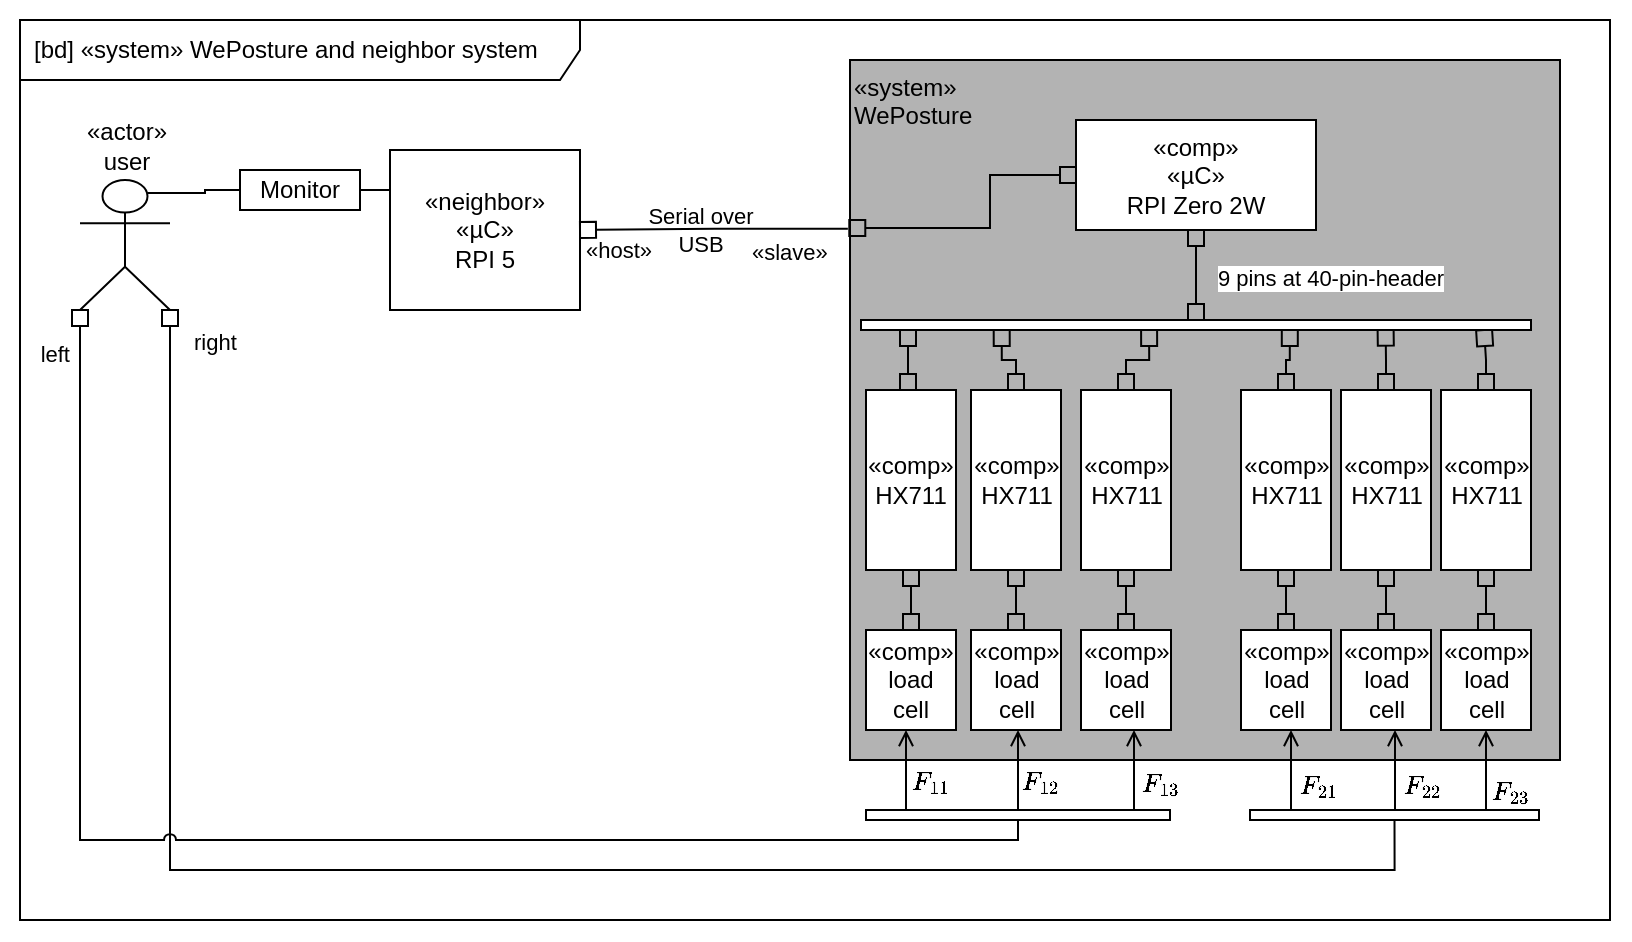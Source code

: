 <mxfile>
    <diagram id="u-0fTAEMbGMZVPozM6vU" name="Page-1">
        <mxGraphModel dx="1269" dy="807" grid="1" gridSize="5" guides="1" tooltips="1" connect="1" arrows="1" fold="1" page="1" pageScale="1" pageWidth="827" pageHeight="583" background="#ffffff" math="1" shadow="0">
            <root>
                <mxCell id="0"/>
                <mxCell id="86" value="PageFrame (invisible)" style="locked=1;" parent="0"/>
                <mxCell id="88" value="" style="rounded=0;whiteSpace=wrap;html=1;labelBackgroundColor=default;fillColor=none;strokeColor=none;" vertex="1" parent="86">
                    <mxGeometry y="55" width="815" height="470" as="geometry"/>
                </mxCell>
                <mxCell id="87" value="DiagramFrame" style="locked=1;" parent="0"/>
                <mxCell id="85" value="[bd] «system» WePosture and neighbor system" style="shape=umlFrame;whiteSpace=wrap;html=1;width=280;height=30;boundedLbl=1;verticalAlign=middle;align=left;spacingLeft=5;labelBackgroundColor=default;fillColor=none;" vertex="1" parent="87">
                    <mxGeometry x="10" y="65" width="795" height="450" as="geometry"/>
                </mxCell>
                <mxCell id="1" value="SystemBoundary" style="locked=1;" parent="0"/>
                <mxCell id="48" value="«system»&lt;br&gt;WePosture" style="rounded=0;whiteSpace=wrap;html=1;labelBackgroundColor=none;fillColor=#B3B3B3;align=left;verticalAlign=top;" vertex="1" parent="1">
                    <mxGeometry x="425" y="85" width="355" height="350" as="geometry"/>
                </mxCell>
                <mxCell id="57" value="Components" style="locked=1;" parent="0"/>
                <mxCell id="4" style="edgeStyle=orthogonalEdgeStyle;html=1;endArrow=box;endFill=0;startArrow=none;startFill=0;rounded=0;entryX=1;entryY=0.5;entryDx=0;entryDy=0;exitX=-0.003;exitY=0.241;exitDx=0;exitDy=0;exitPerimeter=0;" edge="1" parent="57" source="48" target="3">
                    <mxGeometry relative="1" as="geometry">
                        <mxPoint x="405" y="135" as="sourcePoint"/>
                    </mxGeometry>
                </mxCell>
                <mxCell id="13" value="«slave»" style="edgeLabel;html=1;align=left;verticalAlign=middle;resizable=0;points=[];labelBackgroundColor=none;" vertex="1" connectable="0" parent="4">
                    <mxGeometry x="-0.903" y="3" relative="1" as="geometry">
                        <mxPoint x="-43" y="8" as="offset"/>
                    </mxGeometry>
                </mxCell>
                <mxCell id="14" value="«host»" style="edgeLabel;html=1;align=left;verticalAlign=middle;resizable=0;points=[];labelBackgroundColor=none;" vertex="1" connectable="0" parent="4">
                    <mxGeometry x="0.915" relative="1" as="geometry">
                        <mxPoint x="-5" y="10" as="offset"/>
                    </mxGeometry>
                </mxCell>
                <mxCell id="21" value="Serial over&lt;br&gt;USB" style="edgeLabel;html=1;align=center;verticalAlign=middle;resizable=0;points=[];labelBackgroundColor=none;" vertex="1" connectable="0" parent="4">
                    <mxGeometry x="0.12" relative="1" as="geometry">
                        <mxPoint x="1" as="offset"/>
                    </mxGeometry>
                </mxCell>
                <mxCell id="40" style="edgeStyle=orthogonalEdgeStyle;rounded=0;html=1;entryX=0.5;entryY=0;entryDx=0;entryDy=0;startArrow=box;startFill=0;endArrow=box;endFill=0;labelBackgroundColor=default;" edge="1" parent="57" source="2" target="39">
                    <mxGeometry relative="1" as="geometry"/>
                </mxCell>
                <mxCell id="47" value="9 pins at 40-pin-header" style="edgeLabel;html=1;align=center;verticalAlign=middle;resizable=0;points=[];labelBackgroundColor=default;" vertex="1" connectable="0" parent="40">
                    <mxGeometry x="-0.219" relative="1" as="geometry">
                        <mxPoint x="67" y="6" as="offset"/>
                    </mxGeometry>
                </mxCell>
                <mxCell id="74" style="edgeStyle=orthogonalEdgeStyle;rounded=0;jumpStyle=arc;html=1;exitX=0;exitY=0.5;exitDx=0;exitDy=0;entryX=-0.001;entryY=0.24;entryDx=0;entryDy=0;entryPerimeter=0;startArrow=box;startFill=0;endArrow=box;endFill=0;labelBackgroundColor=default;" edge="1" parent="57" source="2" target="48">
                    <mxGeometry relative="1" as="geometry">
                        <Array as="points">
                            <mxPoint x="495" y="142"/>
                            <mxPoint x="495" y="169"/>
                        </Array>
                    </mxGeometry>
                </mxCell>
                <mxCell id="2" value="«comp»&lt;br&gt;«µC»&lt;br&gt;RPI Zero 2W" style="rounded=0;whiteSpace=wrap;html=1;fillColor=default;labelBackgroundColor=default;" vertex="1" parent="57">
                    <mxGeometry x="538" y="115" width="120" height="55" as="geometry"/>
                </mxCell>
                <mxCell id="3" value="«neighbor»&lt;br&gt;«µC»&lt;br&gt;RPI 5" style="rounded=0;whiteSpace=wrap;html=1;fillColor=none;" vertex="1" parent="57">
                    <mxGeometry x="195" y="130" width="95" height="80" as="geometry"/>
                </mxCell>
                <mxCell id="55" style="edgeStyle=orthogonalEdgeStyle;rounded=0;html=1;startArrow=none;startFill=0;endArrow=none;endFill=0;entryX=0;entryY=0.25;entryDx=0;entryDy=0;" edge="1" parent="57" source="7" target="3">
                    <mxGeometry relative="1" as="geometry"/>
                </mxCell>
                <mxCell id="7" value="Monitor" style="rounded=0;whiteSpace=wrap;html=1;fillColor=none;" vertex="1" parent="57">
                    <mxGeometry x="120" y="140" width="60" height="20" as="geometry"/>
                </mxCell>
                <mxCell id="54" style="edgeStyle=orthogonalEdgeStyle;rounded=0;html=1;entryX=0;entryY=0.5;entryDx=0;entryDy=0;startArrow=none;startFill=0;endArrow=none;endFill=0;exitX=0.75;exitY=0.1;exitDx=0;exitDy=0;exitPerimeter=0;" edge="1" parent="57" source="12" target="7">
                    <mxGeometry relative="1" as="geometry"/>
                </mxCell>
                <mxCell id="59" style="edgeStyle=orthogonalEdgeStyle;rounded=0;html=1;exitX=1;exitY=1;exitDx=0;exitDy=0;exitPerimeter=0;startArrow=box;startFill=0;endArrow=none;endFill=0;entryX=0.5;entryY=1;entryDx=0;entryDy=0;jumpStyle=arc;" edge="1" parent="57" source="12" target="63">
                    <mxGeometry relative="1" as="geometry">
                        <mxPoint x="49.833" y="290" as="targetPoint"/>
                        <Array as="points">
                            <mxPoint x="85" y="490"/>
                            <mxPoint x="697" y="490"/>
                        </Array>
                    </mxGeometry>
                </mxCell>
                <mxCell id="61" value="right" style="edgeLabel;html=1;align=left;verticalAlign=middle;resizable=0;points=[];labelBackgroundColor=none;" vertex="1" connectable="0" parent="59">
                    <mxGeometry x="-0.689" relative="1" as="geometry">
                        <mxPoint x="10" y="-127" as="offset"/>
                    </mxGeometry>
                </mxCell>
                <mxCell id="60" style="edgeStyle=orthogonalEdgeStyle;rounded=0;html=1;exitX=0;exitY=1;exitDx=0;exitDy=0;exitPerimeter=0;startArrow=box;startFill=0;endArrow=none;endFill=0;entryX=0.5;entryY=1;entryDx=0;entryDy=0;jumpStyle=arc;" edge="1" parent="57" source="12" target="56">
                    <mxGeometry relative="1" as="geometry">
                        <mxPoint y="265" as="targetPoint"/>
                    </mxGeometry>
                </mxCell>
                <mxCell id="62" value="left" style="edgeLabel;html=1;align=right;verticalAlign=middle;resizable=0;points=[];" vertex="1" connectable="0" parent="60">
                    <mxGeometry x="-0.59" relative="1" as="geometry">
                        <mxPoint x="-5" y="-131" as="offset"/>
                    </mxGeometry>
                </mxCell>
                <mxCell id="12" value="«actor»&lt;br&gt;user" style="shape=umlActor;verticalLabelPosition=top;verticalAlign=bottom;html=1;outlineConnect=0;fillColor=none;labelPosition=center;align=center;" vertex="1" parent="57">
                    <mxGeometry x="40" y="145" width="45" height="65" as="geometry"/>
                </mxCell>
                <mxCell id="33" style="edgeStyle=orthogonalEdgeStyle;rounded=0;html=1;entryX=0.5;entryY=0;entryDx=0;entryDy=0;startArrow=box;startFill=0;endArrow=box;endFill=0;labelBackgroundColor=default;" edge="1" parent="57" source="15" target="27">
                    <mxGeometry relative="1" as="geometry"/>
                </mxCell>
                <mxCell id="41" style="edgeStyle=elbowEdgeStyle;rounded=0;html=1;startArrow=box;startFill=0;endArrow=box;endFill=0;entryX=0.07;entryY=1;entryDx=0;entryDy=0;entryPerimeter=0;labelBackgroundColor=default;" edge="1" parent="57" source="15" target="39">
                    <mxGeometry relative="1" as="geometry">
                        <mxPoint x="455.5" y="225.0" as="targetPoint"/>
                    </mxGeometry>
                </mxCell>
                <mxCell id="15" value="«comp»&lt;br&gt;HX711" style="rounded=0;whiteSpace=wrap;html=1;fillColor=default;labelBackgroundColor=none;" vertex="1" parent="57">
                    <mxGeometry x="433" y="250.0" width="45" height="90" as="geometry"/>
                </mxCell>
                <mxCell id="34" style="edgeStyle=orthogonalEdgeStyle;rounded=0;html=1;entryX=0.5;entryY=0;entryDx=0;entryDy=0;startArrow=box;startFill=0;endArrow=box;endFill=0;labelBackgroundColor=default;" edge="1" parent="57" source="16" target="28">
                    <mxGeometry relative="1" as="geometry"/>
                </mxCell>
                <mxCell id="42" style="rounded=0;html=1;startArrow=box;startFill=0;endArrow=box;endFill=0;entryX=0.21;entryY=1;entryDx=0;entryDy=0;entryPerimeter=0;edgeStyle=orthogonalEdgeStyle;labelBackgroundColor=default;" edge="1" parent="57" source="16" target="39">
                    <mxGeometry relative="1" as="geometry"/>
                </mxCell>
                <mxCell id="16" value="«comp»&lt;br&gt;HX711" style="rounded=0;whiteSpace=wrap;html=1;fillColor=default;labelBackgroundColor=none;" vertex="1" parent="57">
                    <mxGeometry x="485.5" y="250.0" width="45" height="90" as="geometry"/>
                </mxCell>
                <mxCell id="35" style="edgeStyle=orthogonalEdgeStyle;rounded=0;html=1;entryX=0.5;entryY=0;entryDx=0;entryDy=0;startArrow=box;startFill=0;endArrow=box;endFill=0;labelBackgroundColor=default;" edge="1" parent="57" source="17" target="29">
                    <mxGeometry relative="1" as="geometry"/>
                </mxCell>
                <mxCell id="43" style="edgeStyle=orthogonalEdgeStyle;rounded=0;html=1;entryX=0.43;entryY=1;entryDx=0;entryDy=0;entryPerimeter=0;startArrow=box;startFill=0;endArrow=box;endFill=0;labelBackgroundColor=default;" edge="1" parent="57" source="17" target="39">
                    <mxGeometry relative="1" as="geometry"/>
                </mxCell>
                <mxCell id="17" value="«comp»&lt;br&gt;HX711" style="rounded=0;whiteSpace=wrap;html=1;fillColor=default;labelBackgroundColor=none;" vertex="1" parent="57">
                    <mxGeometry x="540.5" y="250.0" width="45" height="90" as="geometry"/>
                </mxCell>
                <mxCell id="36" style="edgeStyle=orthogonalEdgeStyle;rounded=0;html=1;entryX=0.5;entryY=0;entryDx=0;entryDy=0;startArrow=box;startFill=0;endArrow=box;endFill=0;labelBackgroundColor=default;" edge="1" parent="57" source="18" target="30">
                    <mxGeometry relative="1" as="geometry"/>
                </mxCell>
                <mxCell id="44" style="edgeStyle=orthogonalEdgeStyle;rounded=0;html=1;entryX=0.64;entryY=1;entryDx=0;entryDy=0;entryPerimeter=0;startArrow=box;startFill=0;endArrow=box;endFill=0;labelBackgroundColor=default;" edge="1" parent="57" source="18" target="39">
                    <mxGeometry relative="1" as="geometry"/>
                </mxCell>
                <mxCell id="18" value="«comp»&lt;br&gt;HX711" style="rounded=0;whiteSpace=wrap;html=1;fillColor=default;labelBackgroundColor=none;" vertex="1" parent="57">
                    <mxGeometry x="620.5" y="250.0" width="45" height="90" as="geometry"/>
                </mxCell>
                <mxCell id="37" style="edgeStyle=orthogonalEdgeStyle;rounded=0;html=1;entryX=0.5;entryY=0;entryDx=0;entryDy=0;startArrow=box;startFill=0;endArrow=box;endFill=0;labelBackgroundColor=default;" edge="1" parent="57" source="19" target="31">
                    <mxGeometry relative="1" as="geometry"/>
                </mxCell>
                <mxCell id="45" style="edgeStyle=orthogonalEdgeStyle;rounded=0;html=1;entryX=0.783;entryY=0.973;entryDx=0;entryDy=0;entryPerimeter=0;startArrow=box;startFill=0;endArrow=box;endFill=0;labelBackgroundColor=default;" edge="1" parent="57" source="19" target="39">
                    <mxGeometry relative="1" as="geometry"/>
                </mxCell>
                <mxCell id="19" value="«comp»&lt;br&gt;HX711" style="rounded=0;whiteSpace=wrap;html=1;fillColor=default;labelBackgroundColor=none;" vertex="1" parent="57">
                    <mxGeometry x="670.5" y="250.0" width="45" height="90" as="geometry"/>
                </mxCell>
                <mxCell id="38" style="edgeStyle=orthogonalEdgeStyle;rounded=0;html=1;entryX=0.5;entryY=0;entryDx=0;entryDy=0;startArrow=box;startFill=0;endArrow=box;endFill=0;labelBackgroundColor=default;" edge="1" parent="57" source="20" target="32">
                    <mxGeometry relative="1" as="geometry"/>
                </mxCell>
                <mxCell id="46" style="edgeStyle=orthogonalEdgeStyle;rounded=0;html=1;entryX=0.93;entryY=1;entryDx=0;entryDy=0;entryPerimeter=0;startArrow=box;startFill=0;endArrow=box;endFill=0;labelBackgroundColor=default;" edge="1" parent="57" source="20" target="39">
                    <mxGeometry relative="1" as="geometry"/>
                </mxCell>
                <mxCell id="20" value="«comp»&lt;br&gt;HX711" style="rounded=0;whiteSpace=wrap;html=1;fillColor=default;labelBackgroundColor=none;" vertex="1" parent="57">
                    <mxGeometry x="720.5" y="250.0" width="45" height="90" as="geometry"/>
                </mxCell>
                <mxCell id="65" style="edgeStyle=elbowEdgeStyle;rounded=0;jumpStyle=arc;html=1;entryX=0.13;entryY=0;entryDx=0;entryDy=0;entryPerimeter=0;startArrow=open;startFill=0;endArrow=none;endFill=0;labelBackgroundColor=default;" edge="1" parent="57" source="27" target="56">
                    <mxGeometry relative="1" as="geometry"/>
                </mxCell>
                <mxCell id="77" value="`F_{11}`" style="edgeLabel;html=1;align=center;verticalAlign=middle;resizable=0;points=[];labelBackgroundColor=default;" vertex="1" connectable="0" parent="65">
                    <mxGeometry x="0.267" relative="1" as="geometry">
                        <mxPoint x="12" as="offset"/>
                    </mxGeometry>
                </mxCell>
                <mxCell id="27" value="«comp»&lt;br&gt;load&lt;br&gt;cell" style="rounded=0;whiteSpace=wrap;html=1;fillColor=default;labelBackgroundColor=none;" vertex="1" parent="57">
                    <mxGeometry x="433" y="370" width="45" height="50" as="geometry"/>
                </mxCell>
                <mxCell id="66" style="edgeStyle=elbowEdgeStyle;rounded=0;jumpStyle=arc;html=1;entryX=0.5;entryY=0;entryDx=0;entryDy=0;entryPerimeter=0;startArrow=open;startFill=0;endArrow=none;endFill=0;labelBackgroundColor=default;" edge="1" parent="57" source="28" target="56">
                    <mxGeometry relative="1" as="geometry"/>
                </mxCell>
                <mxCell id="78" value="`F_{12}`" style="edgeLabel;html=1;align=center;verticalAlign=middle;resizable=0;points=[];labelBackgroundColor=default;" vertex="1" connectable="0" parent="66">
                    <mxGeometry x="0.309" y="-1" relative="1" as="geometry">
                        <mxPoint x="12" as="offset"/>
                    </mxGeometry>
                </mxCell>
                <mxCell id="28" value="«comp»&lt;br&gt;load&lt;br&gt;cell" style="rounded=0;whiteSpace=wrap;html=1;fillColor=default;labelBackgroundColor=none;" vertex="1" parent="57">
                    <mxGeometry x="485.5" y="370" width="45" height="50" as="geometry"/>
                </mxCell>
                <mxCell id="67" style="edgeStyle=elbowEdgeStyle;rounded=0;jumpStyle=arc;html=1;entryX=0.88;entryY=0;entryDx=0;entryDy=0;entryPerimeter=0;startArrow=open;startFill=0;endArrow=none;endFill=0;labelBackgroundColor=default;" edge="1" parent="57" source="29" target="56">
                    <mxGeometry relative="1" as="geometry"/>
                </mxCell>
                <mxCell id="79" value="`F_{13}`" style="edgeLabel;html=1;align=center;verticalAlign=middle;resizable=0;points=[];labelBackgroundColor=default;" vertex="1" connectable="0" parent="67">
                    <mxGeometry x="0.324" relative="1" as="geometry">
                        <mxPoint x="13" as="offset"/>
                    </mxGeometry>
                </mxCell>
                <mxCell id="29" value="«comp»&lt;br&gt;load&lt;br&gt;cell" style="rounded=0;whiteSpace=wrap;html=1;fillColor=default;labelBackgroundColor=none;" vertex="1" parent="57">
                    <mxGeometry x="540.5" y="370" width="45" height="50" as="geometry"/>
                </mxCell>
                <mxCell id="68" style="edgeStyle=elbowEdgeStyle;rounded=0;jumpStyle=arc;html=1;startArrow=open;startFill=0;endArrow=none;endFill=0;labelBackgroundColor=default;" edge="1" parent="57" source="30" target="63">
                    <mxGeometry relative="1" as="geometry"/>
                </mxCell>
                <mxCell id="80" value="`F_{21}`" style="edgeLabel;html=1;align=center;verticalAlign=middle;resizable=0;points=[];labelBackgroundColor=default;" vertex="1" connectable="0" parent="68">
                    <mxGeometry x="0.378" relative="1" as="geometry">
                        <mxPoint x="13" as="offset"/>
                    </mxGeometry>
                </mxCell>
                <mxCell id="30" value="«comp»&lt;br&gt;load&lt;br&gt;cell" style="rounded=0;whiteSpace=wrap;html=1;fillColor=default;labelBackgroundColor=none;" vertex="1" parent="57">
                    <mxGeometry x="620.5" y="370" width="45" height="50" as="geometry"/>
                </mxCell>
                <mxCell id="69" style="edgeStyle=elbowEdgeStyle;rounded=0;jumpStyle=arc;html=1;entryX=0.5;entryY=0;entryDx=0;entryDy=0;startArrow=open;startFill=0;endArrow=none;endFill=0;labelBackgroundColor=default;" edge="1" parent="57" source="31" target="63">
                    <mxGeometry relative="1" as="geometry"/>
                </mxCell>
                <mxCell id="81" value="`F_{22}`" style="edgeLabel;html=1;align=center;verticalAlign=middle;resizable=0;points=[];labelBackgroundColor=default;" vertex="1" connectable="0" parent="69">
                    <mxGeometry x="0.391" relative="1" as="geometry">
                        <mxPoint x="13" as="offset"/>
                    </mxGeometry>
                </mxCell>
                <mxCell id="31" value="«comp»&lt;br&gt;load&lt;br&gt;cell" style="rounded=0;whiteSpace=wrap;html=1;fillColor=default;labelBackgroundColor=none;" vertex="1" parent="57">
                    <mxGeometry x="670.5" y="370" width="45" height="50" as="geometry"/>
                </mxCell>
                <mxCell id="70" style="edgeStyle=elbowEdgeStyle;rounded=0;jumpStyle=arc;html=1;startArrow=open;startFill=0;endArrow=none;endFill=0;labelBackgroundColor=default;" edge="1" parent="57" source="32" target="63">
                    <mxGeometry relative="1" as="geometry"/>
                </mxCell>
                <mxCell id="82" value="`F_{23}`" style="edgeLabel;html=1;align=center;verticalAlign=middle;resizable=0;points=[];labelBackgroundColor=default;" vertex="1" connectable="0" parent="70">
                    <mxGeometry x="0.267" relative="1" as="geometry">
                        <mxPoint x="12" y="5" as="offset"/>
                    </mxGeometry>
                </mxCell>
                <mxCell id="32" value="«comp»&lt;br&gt;load&lt;br&gt;cell" style="rounded=0;whiteSpace=wrap;html=1;fillColor=default;labelBackgroundColor=none;" vertex="1" parent="57">
                    <mxGeometry x="720.5" y="370" width="45" height="50" as="geometry"/>
                </mxCell>
                <mxCell id="39" value="" style="rounded=0;whiteSpace=wrap;html=1;labelBackgroundColor=default;fillColor=default;points=[[0,0,0,0,0],[0,0.27,0,0,0],[0,0.53,0,0,0],[0,0.73,0,0,0],[0,1,0,0,0],[0.07,1,0,0,0],[0.14,1,0,0,0],[0.21,1,0,0,0],[0.25,0,0,0,0],[0.29,1,0,0,0],[0.36,1,0,0,0],[0.43,1,0,0,0],[0.5,0,0,0,0],[0.5,1,0,0,0],[0.57,1,0,0,0],[0.64,1,0,0,0],[0.71,1,0,0,0],[0.75,0,0,0,0],[0.79,1,0,0,0],[0.86,1,0,0,0],[0.93,1,0,0,0],[1,0,0,0,0],[1,0.27,0,0,0],[1,0.53,0,0,0],[1,0.73,0,0,0],[1,1,0,0,0]];" vertex="1" parent="57">
                    <mxGeometry x="430.5" y="215" width="335" height="5" as="geometry"/>
                </mxCell>
                <mxCell id="56" value="" style="rounded=0;whiteSpace=wrap;html=1;labelBackgroundColor=default;fillColor=default;points=[[0,0,0,0,0],[0,0.25,0,0,0],[0,0.5,0,0,0],[0,0.75,0,0,0],[0,1,0,0,0],[0.13,0,0,0,0],[0.17,0,0,0,0],[0.25,0,0,0,0],[0.25,1,0,0,0],[0.33,0,0,0,0],[0.38,0,0,0,0],[0.5,0,0,0,0],[0.5,1,0,0,0],[0.63,0,0,0,0],[0.67,0,0,0,0],[0.75,0,0,0,0],[0.75,1,0,0,0],[0.83,0,0,0,0],[0.88,0,0,0,0],[1,0,0,0,0],[1,0.25,0,0,0],[1,0.5,0,0,0],[1,0.75,0,0,0],[1,1,0,0,0]];" vertex="1" parent="57">
                    <mxGeometry x="433" y="460" width="152" height="5" as="geometry"/>
                </mxCell>
                <mxCell id="63" value="" style="rounded=0;whiteSpace=wrap;html=1;labelBackgroundColor=default;fillColor=default;" vertex="1" parent="57">
                    <mxGeometry x="625" y="460" width="144.5" height="5" as="geometry"/>
                </mxCell>
            </root>
        </mxGraphModel>
    </diagram>
</mxfile>
